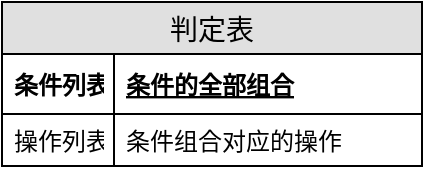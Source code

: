 <mxfile version="12.9.3" type="device"><diagram id="w0NuLrltkDPguEVnjiBn" name="第 1 页"><mxGraphModel dx="1010" dy="601" grid="1" gridSize="10" guides="1" tooltips="1" connect="1" arrows="1" fold="1" page="1" pageScale="1" pageWidth="1600" pageHeight="900" math="0" shadow="0"><root><mxCell id="0"/><mxCell id="1" parent="0"/><mxCell id="SM-xK-AJM3XI3rjzjW8R-1" value="判定表" style="swimlane;fontStyle=0;childLayout=stackLayout;horizontal=1;startSize=26;fillColor=#e0e0e0;horizontalStack=0;resizeParent=1;resizeParentMax=0;resizeLast=0;collapsible=1;marginBottom=0;swimlaneFillColor=#ffffff;align=center;fontSize=14;swimlaneLine=1;strokeColor=#000000;gradientColor=none;glass=0;" vertex="1" parent="1"><mxGeometry x="380" y="490" width="210" height="82" as="geometry"/></mxCell><mxCell id="SM-xK-AJM3XI3rjzjW8R-4" value="条件的全部组合" style="shape=partialRectangle;top=0;left=0;right=0;bottom=1;align=left;verticalAlign=middle;fillColor=none;spacingLeft=60;spacingRight=4;overflow=hidden;rotatable=0;points=[[0,0.5],[1,0.5]];portConstraint=eastwest;dropTarget=0;fontStyle=5;fontSize=12;" vertex="1" parent="SM-xK-AJM3XI3rjzjW8R-1"><mxGeometry y="26" width="210" height="30" as="geometry"/></mxCell><mxCell id="SM-xK-AJM3XI3rjzjW8R-5" value="条件列表" style="shape=partialRectangle;fontStyle=1;top=0;left=0;bottom=0;fillColor=none;align=left;verticalAlign=middle;spacingLeft=4;spacingRight=4;overflow=hidden;rotatable=0;points=[];portConstraint=eastwest;part=1;fontSize=12;" vertex="1" connectable="0" parent="SM-xK-AJM3XI3rjzjW8R-4"><mxGeometry width="56" height="30" as="geometry"/></mxCell><mxCell id="SM-xK-AJM3XI3rjzjW8R-6" value="条件组合对应的操作" style="shape=partialRectangle;top=0;left=0;right=0;bottom=0;align=left;verticalAlign=top;fillColor=none;spacingLeft=60;spacingRight=4;overflow=hidden;rotatable=0;points=[[0,0.5],[1,0.5]];portConstraint=eastwest;dropTarget=0;fontSize=12;" vertex="1" parent="SM-xK-AJM3XI3rjzjW8R-1"><mxGeometry y="56" width="210" height="26" as="geometry"/></mxCell><mxCell id="SM-xK-AJM3XI3rjzjW8R-7" value="操作列表" style="shape=partialRectangle;top=0;left=0;bottom=0;fillColor=none;align=left;verticalAlign=top;spacingLeft=4;spacingRight=4;overflow=hidden;rotatable=0;points=[];portConstraint=eastwest;part=1;fontSize=12;" vertex="1" connectable="0" parent="SM-xK-AJM3XI3rjzjW8R-6"><mxGeometry width="56" height="26" as="geometry"/></mxCell></root></mxGraphModel></diagram></mxfile>